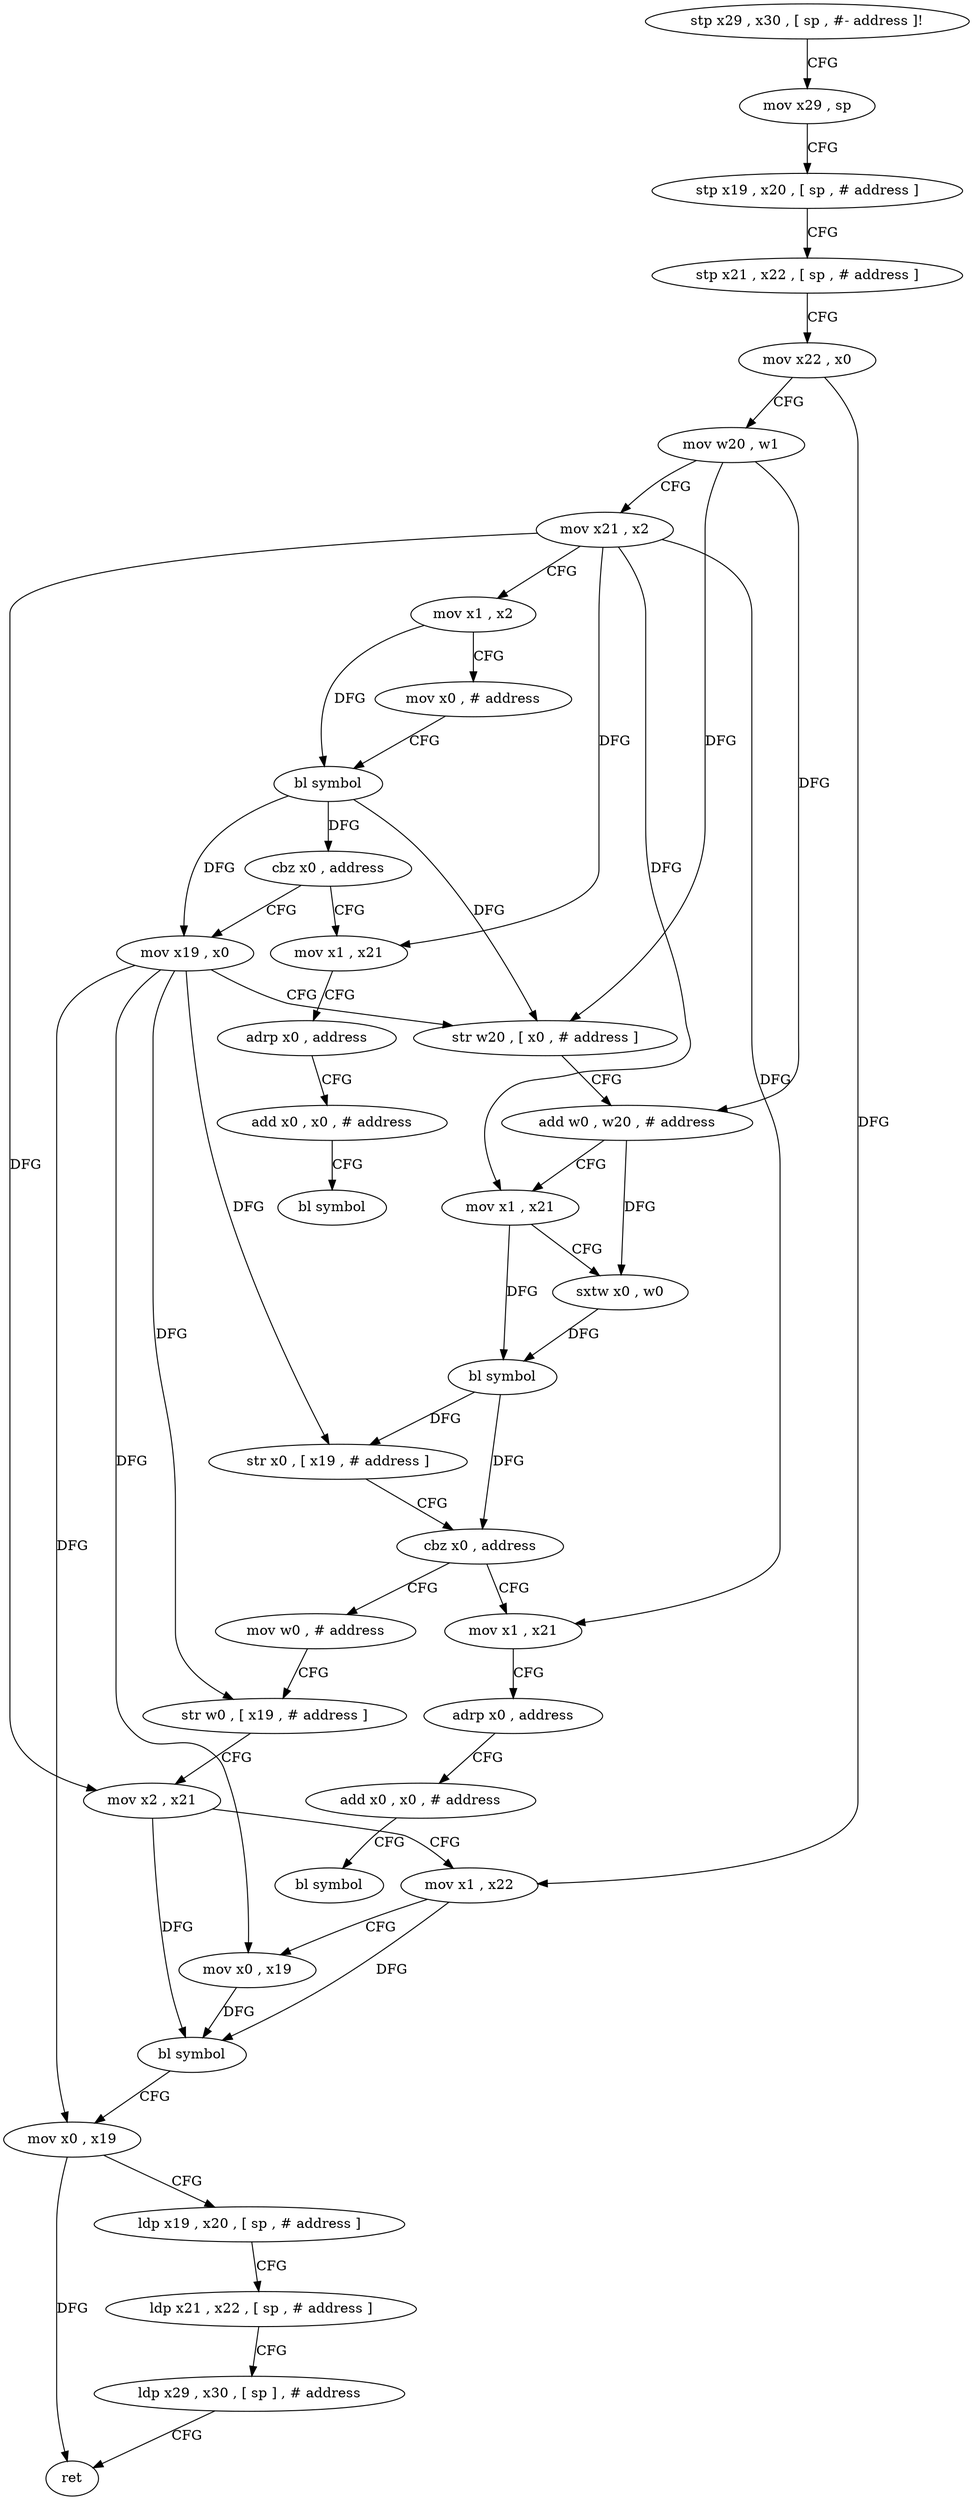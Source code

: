 digraph "func" {
"124076" [label = "stp x29 , x30 , [ sp , #- address ]!" ]
"124080" [label = "mov x29 , sp" ]
"124084" [label = "stp x19 , x20 , [ sp , # address ]" ]
"124088" [label = "stp x21 , x22 , [ sp , # address ]" ]
"124092" [label = "mov x22 , x0" ]
"124096" [label = "mov w20 , w1" ]
"124100" [label = "mov x21 , x2" ]
"124104" [label = "mov x1 , x2" ]
"124108" [label = "mov x0 , # address" ]
"124112" [label = "bl symbol" ]
"124116" [label = "cbz x0 , address" ]
"124196" [label = "mov x1 , x21" ]
"124120" [label = "mov x19 , x0" ]
"124200" [label = "adrp x0 , address" ]
"124204" [label = "add x0 , x0 , # address" ]
"124208" [label = "bl symbol" ]
"124124" [label = "str w20 , [ x0 , # address ]" ]
"124128" [label = "add w0 , w20 , # address" ]
"124132" [label = "mov x1 , x21" ]
"124136" [label = "sxtw x0 , w0" ]
"124140" [label = "bl symbol" ]
"124144" [label = "str x0 , [ x19 , # address ]" ]
"124148" [label = "cbz x0 , address" ]
"124212" [label = "mov x1 , x21" ]
"124152" [label = "mov w0 , # address" ]
"124216" [label = "adrp x0 , address" ]
"124220" [label = "add x0 , x0 , # address" ]
"124224" [label = "bl symbol" ]
"124156" [label = "str w0 , [ x19 , # address ]" ]
"124160" [label = "mov x2 , x21" ]
"124164" [label = "mov x1 , x22" ]
"124168" [label = "mov x0 , x19" ]
"124172" [label = "bl symbol" ]
"124176" [label = "mov x0 , x19" ]
"124180" [label = "ldp x19 , x20 , [ sp , # address ]" ]
"124184" [label = "ldp x21 , x22 , [ sp , # address ]" ]
"124188" [label = "ldp x29 , x30 , [ sp ] , # address" ]
"124192" [label = "ret" ]
"124076" -> "124080" [ label = "CFG" ]
"124080" -> "124084" [ label = "CFG" ]
"124084" -> "124088" [ label = "CFG" ]
"124088" -> "124092" [ label = "CFG" ]
"124092" -> "124096" [ label = "CFG" ]
"124092" -> "124164" [ label = "DFG" ]
"124096" -> "124100" [ label = "CFG" ]
"124096" -> "124124" [ label = "DFG" ]
"124096" -> "124128" [ label = "DFG" ]
"124100" -> "124104" [ label = "CFG" ]
"124100" -> "124196" [ label = "DFG" ]
"124100" -> "124132" [ label = "DFG" ]
"124100" -> "124212" [ label = "DFG" ]
"124100" -> "124160" [ label = "DFG" ]
"124104" -> "124108" [ label = "CFG" ]
"124104" -> "124112" [ label = "DFG" ]
"124108" -> "124112" [ label = "CFG" ]
"124112" -> "124116" [ label = "DFG" ]
"124112" -> "124120" [ label = "DFG" ]
"124112" -> "124124" [ label = "DFG" ]
"124116" -> "124196" [ label = "CFG" ]
"124116" -> "124120" [ label = "CFG" ]
"124196" -> "124200" [ label = "CFG" ]
"124120" -> "124124" [ label = "CFG" ]
"124120" -> "124144" [ label = "DFG" ]
"124120" -> "124156" [ label = "DFG" ]
"124120" -> "124168" [ label = "DFG" ]
"124120" -> "124176" [ label = "DFG" ]
"124200" -> "124204" [ label = "CFG" ]
"124204" -> "124208" [ label = "CFG" ]
"124124" -> "124128" [ label = "CFG" ]
"124128" -> "124132" [ label = "CFG" ]
"124128" -> "124136" [ label = "DFG" ]
"124132" -> "124136" [ label = "CFG" ]
"124132" -> "124140" [ label = "DFG" ]
"124136" -> "124140" [ label = "DFG" ]
"124140" -> "124144" [ label = "DFG" ]
"124140" -> "124148" [ label = "DFG" ]
"124144" -> "124148" [ label = "CFG" ]
"124148" -> "124212" [ label = "CFG" ]
"124148" -> "124152" [ label = "CFG" ]
"124212" -> "124216" [ label = "CFG" ]
"124152" -> "124156" [ label = "CFG" ]
"124216" -> "124220" [ label = "CFG" ]
"124220" -> "124224" [ label = "CFG" ]
"124156" -> "124160" [ label = "CFG" ]
"124160" -> "124164" [ label = "CFG" ]
"124160" -> "124172" [ label = "DFG" ]
"124164" -> "124168" [ label = "CFG" ]
"124164" -> "124172" [ label = "DFG" ]
"124168" -> "124172" [ label = "DFG" ]
"124172" -> "124176" [ label = "CFG" ]
"124176" -> "124180" [ label = "CFG" ]
"124176" -> "124192" [ label = "DFG" ]
"124180" -> "124184" [ label = "CFG" ]
"124184" -> "124188" [ label = "CFG" ]
"124188" -> "124192" [ label = "CFG" ]
}
